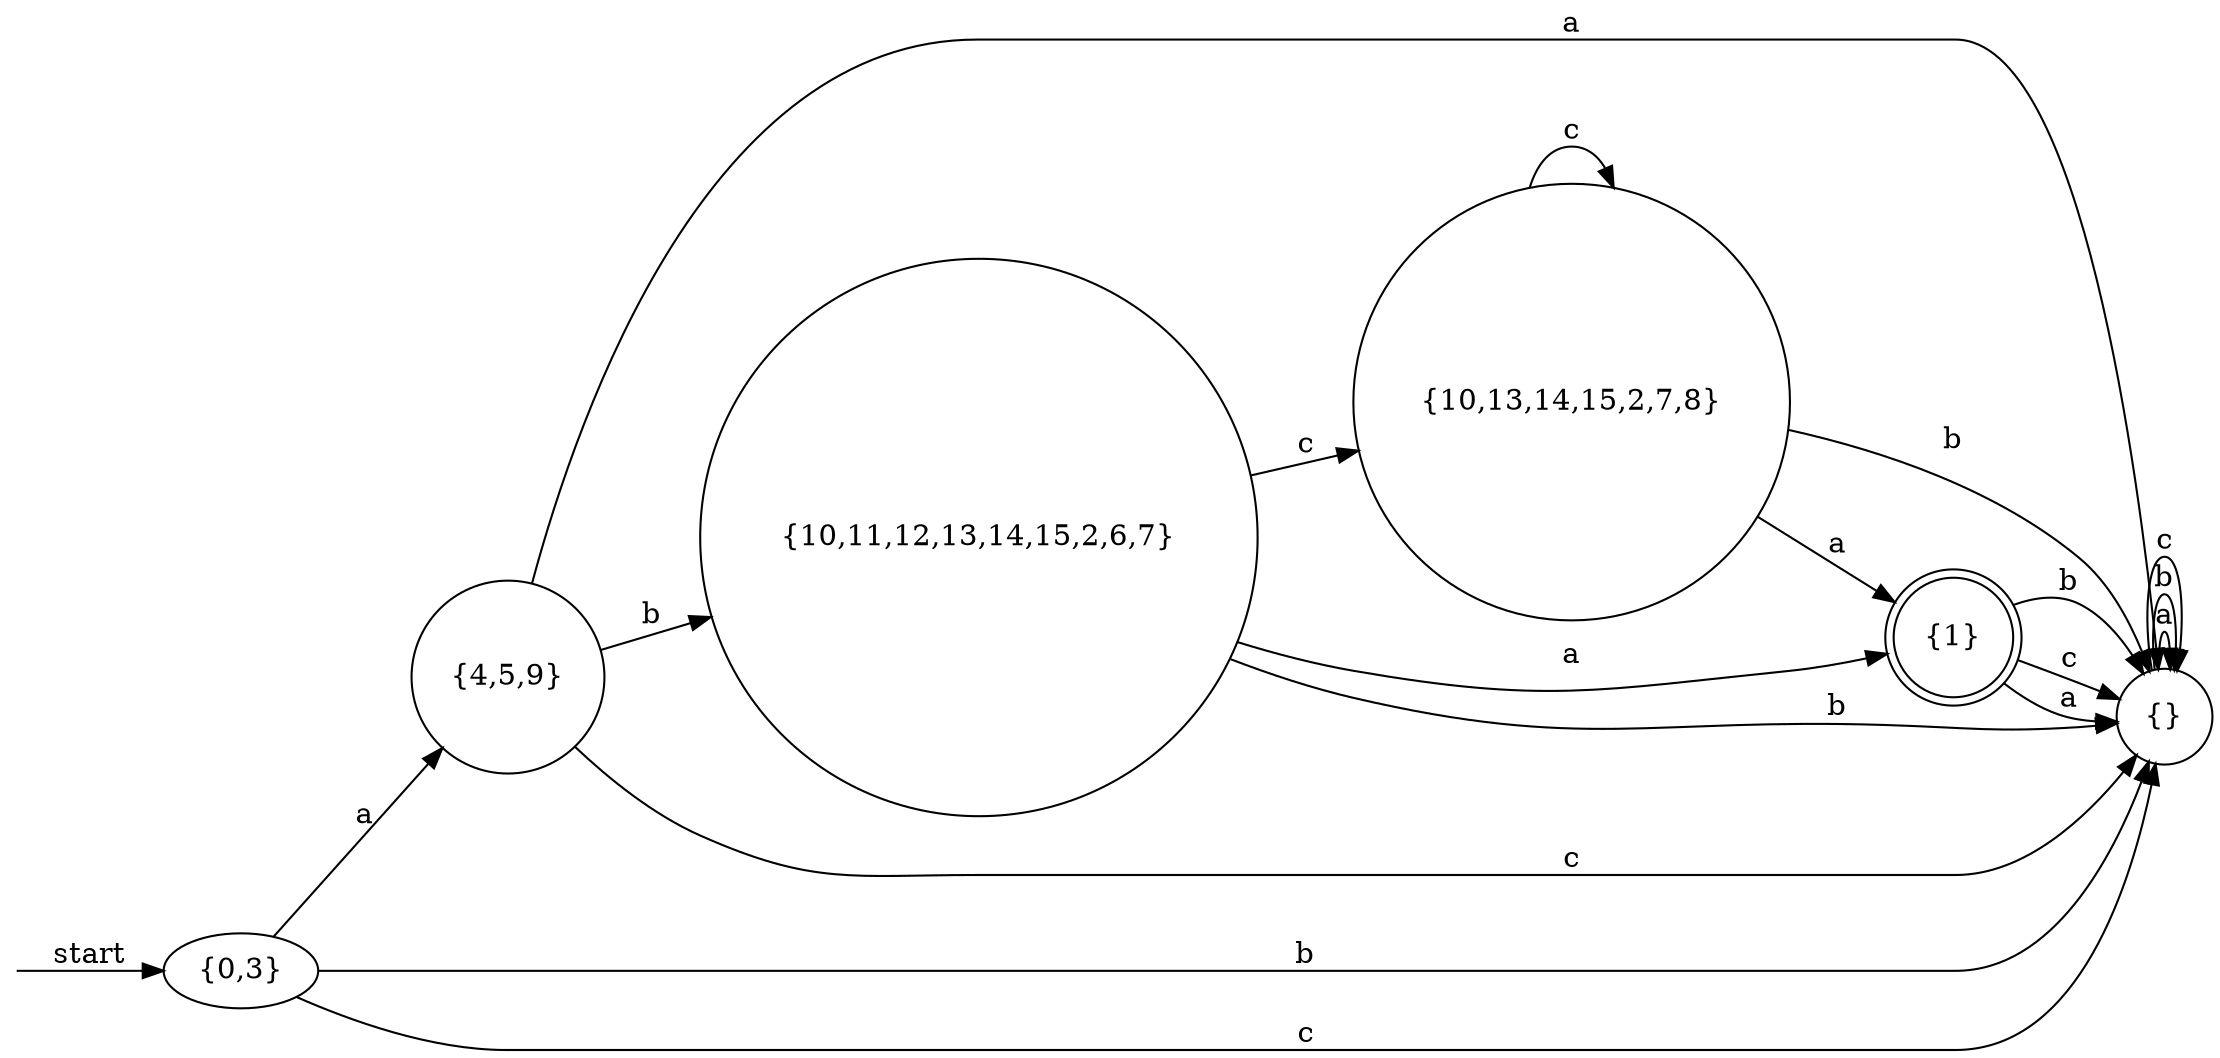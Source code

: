 digraph dfa {
    rankdir = LR;
    __start [style = invis, shape = point];
    __start -> "{0,3}" [ label = "start" ];
    node [shape = doublecircle]; "{1}"
    node [shape = circle];
    "{0,3}" -> "{4,5,9}" [ label = "a" ];
    "{0,3}" -> "{}" [ label = "b" ];
    "{4,5,9}" -> "{}" [ label = "c" ];
    "{0,3}" -> "{}" [ label = "c" ];
    "{4,5,9}" -> "{10,11,12,13,14,15,2,6,7}" [ label = "b" ];
    "{}" -> "{}" [ label = "a" ];
    "{}" -> "{}" [ label = "b" ];
    "{}" -> "{}" [ label = "c" ];
    "{4,5,9}" -> "{}" [ label = "a" ];
    "{10,11,12,13,14,15,2,6,7}" -> "{1}" [ label = "a" ];
    "{10,11,12,13,14,15,2,6,7}" -> "{}" [ label = "b" ];
    "{10,11,12,13,14,15,2,6,7}" -> "{10,13,14,15,2,7,8}" [ label = "c" ];
    "{10,13,14,15,2,7,8}" -> "{1}" [ label = "a" ];
    "{10,13,14,15,2,7,8}" -> "{}" [ label = "b" ];
    "{10,13,14,15,2,7,8}" -> "{10,13,14,15,2,7,8}" [ label = "c" ];
    "{1}" -> "{}" [ label = "a" ];
    "{1}" -> "{}" [ label = "b" ];
    "{1}" -> "{}" [ label = "c" ];
}
